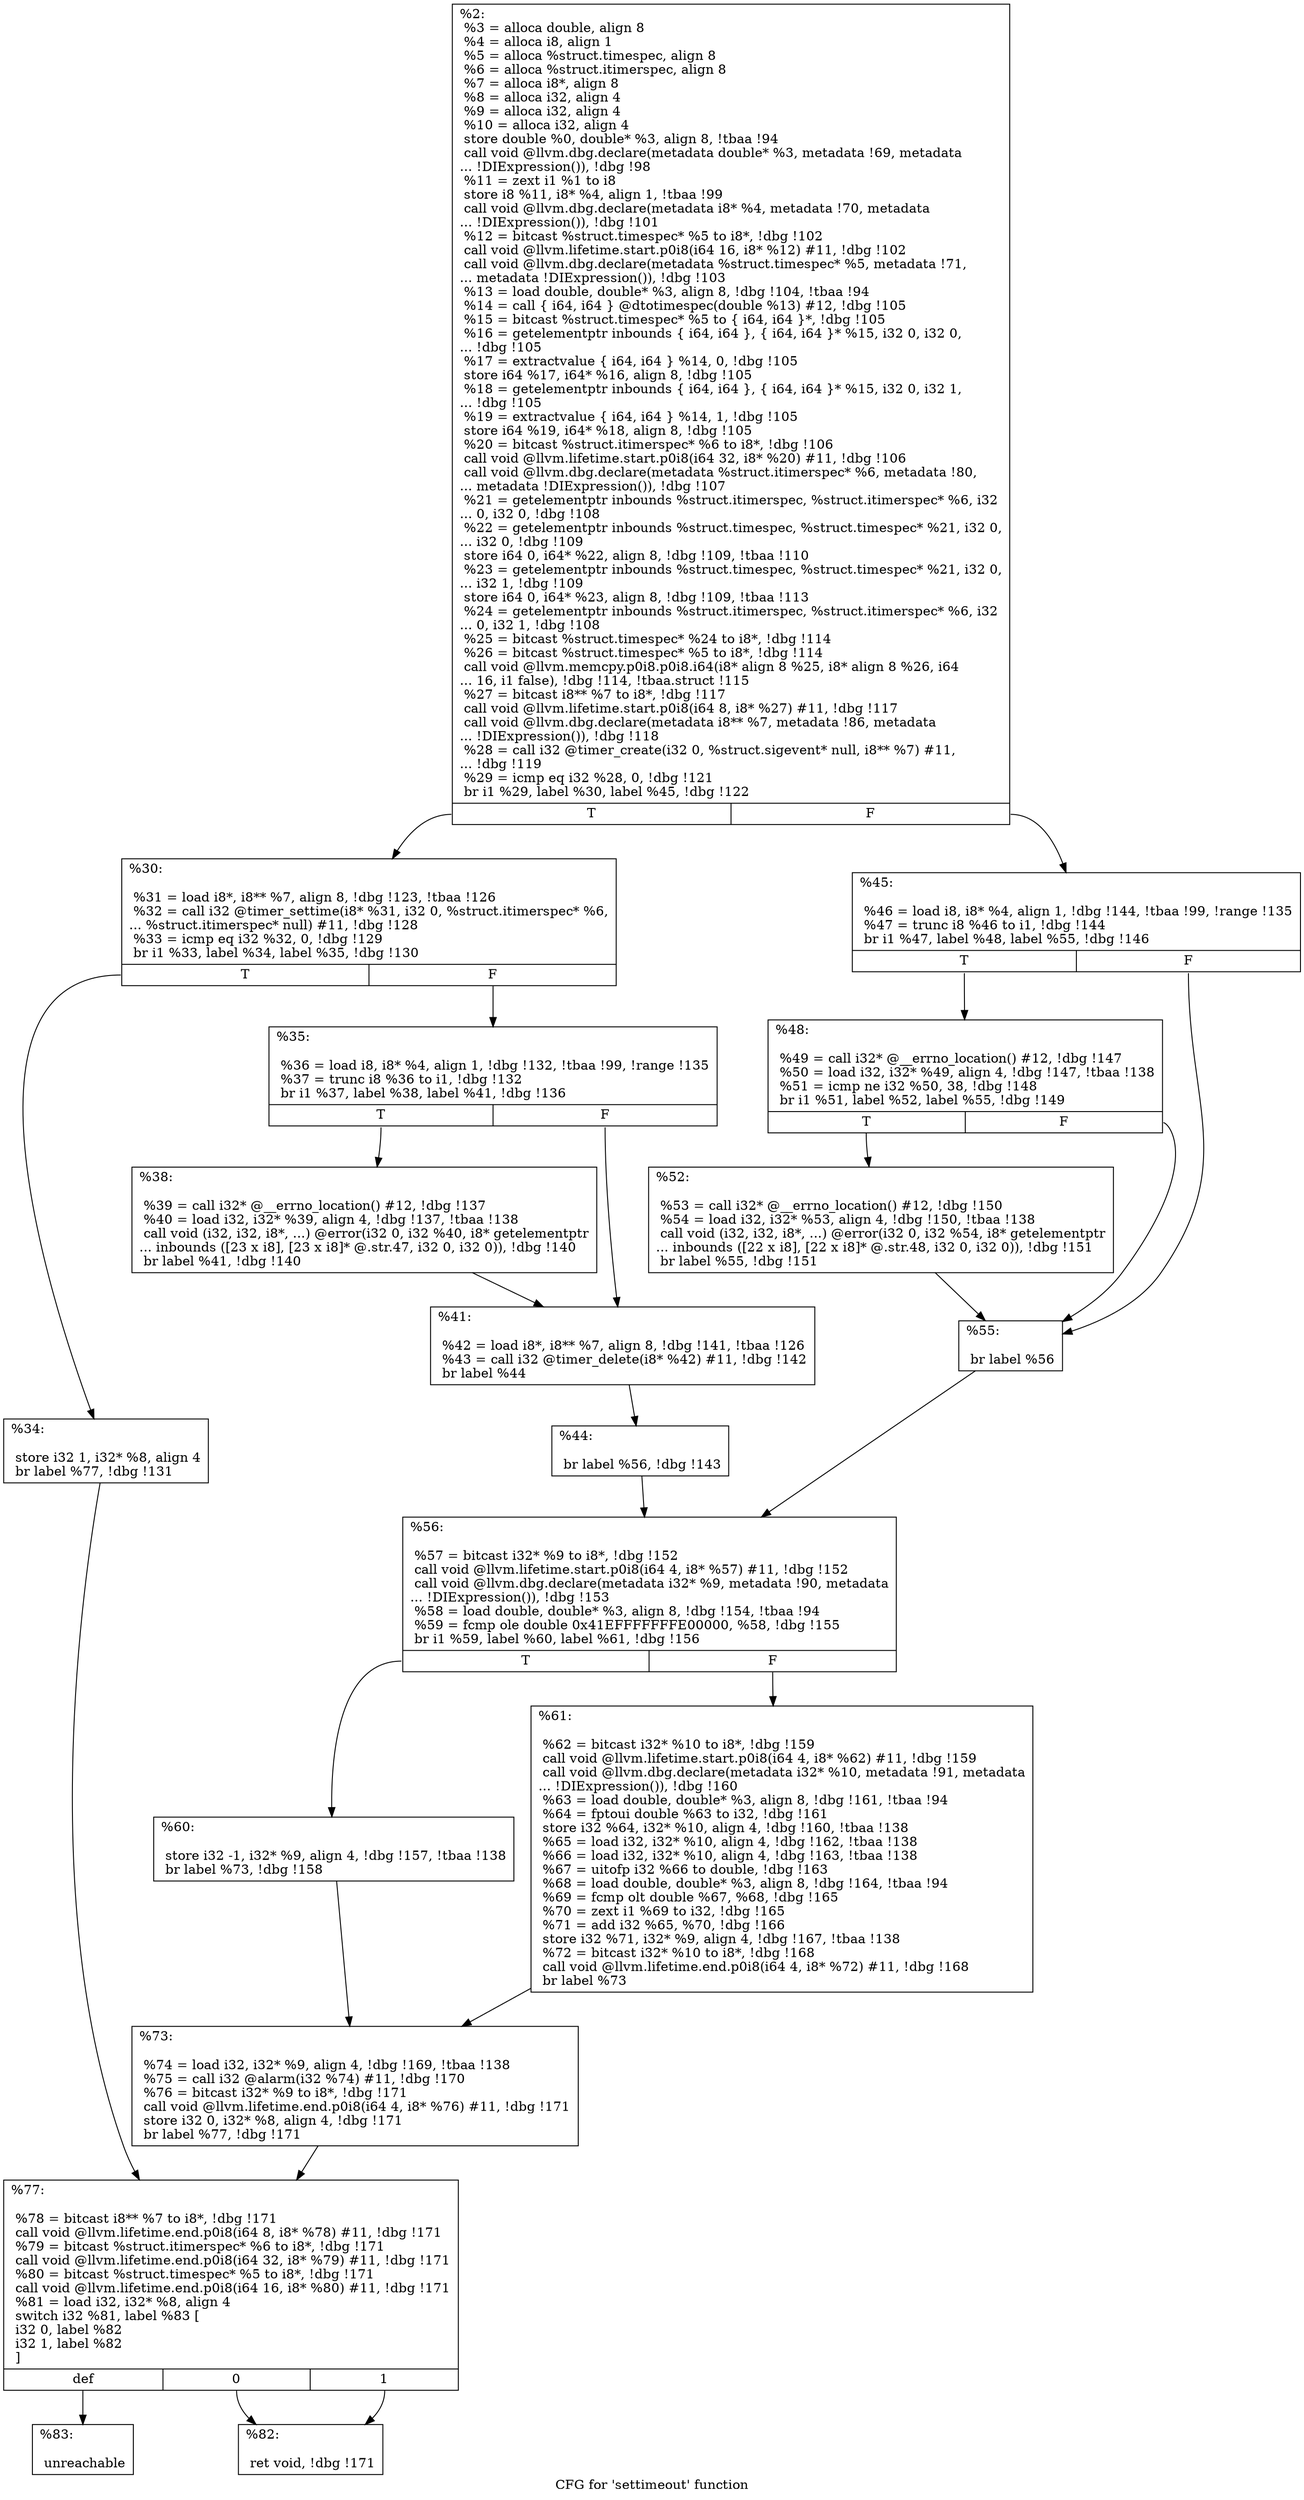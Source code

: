 digraph "CFG for 'settimeout' function" {
	label="CFG for 'settimeout' function";

	Node0x2588bd0 [shape=record,label="{%2:\l  %3 = alloca double, align 8\l  %4 = alloca i8, align 1\l  %5 = alloca %struct.timespec, align 8\l  %6 = alloca %struct.itimerspec, align 8\l  %7 = alloca i8*, align 8\l  %8 = alloca i32, align 4\l  %9 = alloca i32, align 4\l  %10 = alloca i32, align 4\l  store double %0, double* %3, align 8, !tbaa !94\l  call void @llvm.dbg.declare(metadata double* %3, metadata !69, metadata\l... !DIExpression()), !dbg !98\l  %11 = zext i1 %1 to i8\l  store i8 %11, i8* %4, align 1, !tbaa !99\l  call void @llvm.dbg.declare(metadata i8* %4, metadata !70, metadata\l... !DIExpression()), !dbg !101\l  %12 = bitcast %struct.timespec* %5 to i8*, !dbg !102\l  call void @llvm.lifetime.start.p0i8(i64 16, i8* %12) #11, !dbg !102\l  call void @llvm.dbg.declare(metadata %struct.timespec* %5, metadata !71,\l... metadata !DIExpression()), !dbg !103\l  %13 = load double, double* %3, align 8, !dbg !104, !tbaa !94\l  %14 = call \{ i64, i64 \} @dtotimespec(double %13) #12, !dbg !105\l  %15 = bitcast %struct.timespec* %5 to \{ i64, i64 \}*, !dbg !105\l  %16 = getelementptr inbounds \{ i64, i64 \}, \{ i64, i64 \}* %15, i32 0, i32 0,\l... !dbg !105\l  %17 = extractvalue \{ i64, i64 \} %14, 0, !dbg !105\l  store i64 %17, i64* %16, align 8, !dbg !105\l  %18 = getelementptr inbounds \{ i64, i64 \}, \{ i64, i64 \}* %15, i32 0, i32 1,\l... !dbg !105\l  %19 = extractvalue \{ i64, i64 \} %14, 1, !dbg !105\l  store i64 %19, i64* %18, align 8, !dbg !105\l  %20 = bitcast %struct.itimerspec* %6 to i8*, !dbg !106\l  call void @llvm.lifetime.start.p0i8(i64 32, i8* %20) #11, !dbg !106\l  call void @llvm.dbg.declare(metadata %struct.itimerspec* %6, metadata !80,\l... metadata !DIExpression()), !dbg !107\l  %21 = getelementptr inbounds %struct.itimerspec, %struct.itimerspec* %6, i32\l... 0, i32 0, !dbg !108\l  %22 = getelementptr inbounds %struct.timespec, %struct.timespec* %21, i32 0,\l... i32 0, !dbg !109\l  store i64 0, i64* %22, align 8, !dbg !109, !tbaa !110\l  %23 = getelementptr inbounds %struct.timespec, %struct.timespec* %21, i32 0,\l... i32 1, !dbg !109\l  store i64 0, i64* %23, align 8, !dbg !109, !tbaa !113\l  %24 = getelementptr inbounds %struct.itimerspec, %struct.itimerspec* %6, i32\l... 0, i32 1, !dbg !108\l  %25 = bitcast %struct.timespec* %24 to i8*, !dbg !114\l  %26 = bitcast %struct.timespec* %5 to i8*, !dbg !114\l  call void @llvm.memcpy.p0i8.p0i8.i64(i8* align 8 %25, i8* align 8 %26, i64\l... 16, i1 false), !dbg !114, !tbaa.struct !115\l  %27 = bitcast i8** %7 to i8*, !dbg !117\l  call void @llvm.lifetime.start.p0i8(i64 8, i8* %27) #11, !dbg !117\l  call void @llvm.dbg.declare(metadata i8** %7, metadata !86, metadata\l... !DIExpression()), !dbg !118\l  %28 = call i32 @timer_create(i32 0, %struct.sigevent* null, i8** %7) #11,\l... !dbg !119\l  %29 = icmp eq i32 %28, 0, !dbg !121\l  br i1 %29, label %30, label %45, !dbg !122\l|{<s0>T|<s1>F}}"];
	Node0x2588bd0:s0 -> Node0x258a550;
	Node0x2588bd0:s1 -> Node0x258a730;
	Node0x258a550 [shape=record,label="{%30:\l\l  %31 = load i8*, i8** %7, align 8, !dbg !123, !tbaa !126\l  %32 = call i32 @timer_settime(i8* %31, i32 0, %struct.itimerspec* %6,\l... %struct.itimerspec* null) #11, !dbg !128\l  %33 = icmp eq i32 %32, 0, !dbg !129\l  br i1 %33, label %34, label %35, !dbg !130\l|{<s0>T|<s1>F}}"];
	Node0x258a550:s0 -> Node0x258a5a0;
	Node0x258a550:s1 -> Node0x258a5f0;
	Node0x258a5a0 [shape=record,label="{%34:\l\l  store i32 1, i32* %8, align 4\l  br label %77, !dbg !131\l}"];
	Node0x258a5a0 -> Node0x258a9b0;
	Node0x258a5f0 [shape=record,label="{%35:\l\l  %36 = load i8, i8* %4, align 1, !dbg !132, !tbaa !99, !range !135\l  %37 = trunc i8 %36 to i1, !dbg !132\l  br i1 %37, label %38, label %41, !dbg !136\l|{<s0>T|<s1>F}}"];
	Node0x258a5f0:s0 -> Node0x258a640;
	Node0x258a5f0:s1 -> Node0x258a690;
	Node0x258a640 [shape=record,label="{%38:\l\l  %39 = call i32* @__errno_location() #12, !dbg !137\l  %40 = load i32, i32* %39, align 4, !dbg !137, !tbaa !138\l  call void (i32, i32, i8*, ...) @error(i32 0, i32 %40, i8* getelementptr\l... inbounds ([23 x i8], [23 x i8]* @.str.47, i32 0, i32 0)), !dbg !140\l  br label %41, !dbg !140\l}"];
	Node0x258a640 -> Node0x258a690;
	Node0x258a690 [shape=record,label="{%41:\l\l  %42 = load i8*, i8** %7, align 8, !dbg !141, !tbaa !126\l  %43 = call i32 @timer_delete(i8* %42) #11, !dbg !142\l  br label %44\l}"];
	Node0x258a690 -> Node0x258a6e0;
	Node0x258a6e0 [shape=record,label="{%44:\l\l  br label %56, !dbg !143\l}"];
	Node0x258a6e0 -> Node0x258a870;
	Node0x258a730 [shape=record,label="{%45:\l\l  %46 = load i8, i8* %4, align 1, !dbg !144, !tbaa !99, !range !135\l  %47 = trunc i8 %46 to i1, !dbg !144\l  br i1 %47, label %48, label %55, !dbg !146\l|{<s0>T|<s1>F}}"];
	Node0x258a730:s0 -> Node0x258a780;
	Node0x258a730:s1 -> Node0x258a820;
	Node0x258a780 [shape=record,label="{%48:\l\l  %49 = call i32* @__errno_location() #12, !dbg !147\l  %50 = load i32, i32* %49, align 4, !dbg !147, !tbaa !138\l  %51 = icmp ne i32 %50, 38, !dbg !148\l  br i1 %51, label %52, label %55, !dbg !149\l|{<s0>T|<s1>F}}"];
	Node0x258a780:s0 -> Node0x258a7d0;
	Node0x258a780:s1 -> Node0x258a820;
	Node0x258a7d0 [shape=record,label="{%52:\l\l  %53 = call i32* @__errno_location() #12, !dbg !150\l  %54 = load i32, i32* %53, align 4, !dbg !150, !tbaa !138\l  call void (i32, i32, i8*, ...) @error(i32 0, i32 %54, i8* getelementptr\l... inbounds ([22 x i8], [22 x i8]* @.str.48, i32 0, i32 0)), !dbg !151\l  br label %55, !dbg !151\l}"];
	Node0x258a7d0 -> Node0x258a820;
	Node0x258a820 [shape=record,label="{%55:\l\l  br label %56\l}"];
	Node0x258a820 -> Node0x258a870;
	Node0x258a870 [shape=record,label="{%56:\l\l  %57 = bitcast i32* %9 to i8*, !dbg !152\l  call void @llvm.lifetime.start.p0i8(i64 4, i8* %57) #11, !dbg !152\l  call void @llvm.dbg.declare(metadata i32* %9, metadata !90, metadata\l... !DIExpression()), !dbg !153\l  %58 = load double, double* %3, align 8, !dbg !154, !tbaa !94\l  %59 = fcmp ole double 0x41EFFFFFFFE00000, %58, !dbg !155\l  br i1 %59, label %60, label %61, !dbg !156\l|{<s0>T|<s1>F}}"];
	Node0x258a870:s0 -> Node0x258a8c0;
	Node0x258a870:s1 -> Node0x258a910;
	Node0x258a8c0 [shape=record,label="{%60:\l\l  store i32 -1, i32* %9, align 4, !dbg !157, !tbaa !138\l  br label %73, !dbg !158\l}"];
	Node0x258a8c0 -> Node0x258a960;
	Node0x258a910 [shape=record,label="{%61:\l\l  %62 = bitcast i32* %10 to i8*, !dbg !159\l  call void @llvm.lifetime.start.p0i8(i64 4, i8* %62) #11, !dbg !159\l  call void @llvm.dbg.declare(metadata i32* %10, metadata !91, metadata\l... !DIExpression()), !dbg !160\l  %63 = load double, double* %3, align 8, !dbg !161, !tbaa !94\l  %64 = fptoui double %63 to i32, !dbg !161\l  store i32 %64, i32* %10, align 4, !dbg !160, !tbaa !138\l  %65 = load i32, i32* %10, align 4, !dbg !162, !tbaa !138\l  %66 = load i32, i32* %10, align 4, !dbg !163, !tbaa !138\l  %67 = uitofp i32 %66 to double, !dbg !163\l  %68 = load double, double* %3, align 8, !dbg !164, !tbaa !94\l  %69 = fcmp olt double %67, %68, !dbg !165\l  %70 = zext i1 %69 to i32, !dbg !165\l  %71 = add i32 %65, %70, !dbg !166\l  store i32 %71, i32* %9, align 4, !dbg !167, !tbaa !138\l  %72 = bitcast i32* %10 to i8*, !dbg !168\l  call void @llvm.lifetime.end.p0i8(i64 4, i8* %72) #11, !dbg !168\l  br label %73\l}"];
	Node0x258a910 -> Node0x258a960;
	Node0x258a960 [shape=record,label="{%73:\l\l  %74 = load i32, i32* %9, align 4, !dbg !169, !tbaa !138\l  %75 = call i32 @alarm(i32 %74) #11, !dbg !170\l  %76 = bitcast i32* %9 to i8*, !dbg !171\l  call void @llvm.lifetime.end.p0i8(i64 4, i8* %76) #11, !dbg !171\l  store i32 0, i32* %8, align 4, !dbg !171\l  br label %77, !dbg !171\l}"];
	Node0x258a960 -> Node0x258a9b0;
	Node0x258a9b0 [shape=record,label="{%77:\l\l  %78 = bitcast i8** %7 to i8*, !dbg !171\l  call void @llvm.lifetime.end.p0i8(i64 8, i8* %78) #11, !dbg !171\l  %79 = bitcast %struct.itimerspec* %6 to i8*, !dbg !171\l  call void @llvm.lifetime.end.p0i8(i64 32, i8* %79) #11, !dbg !171\l  %80 = bitcast %struct.timespec* %5 to i8*, !dbg !171\l  call void @llvm.lifetime.end.p0i8(i64 16, i8* %80) #11, !dbg !171\l  %81 = load i32, i32* %8, align 4\l  switch i32 %81, label %83 [\l    i32 0, label %82\l    i32 1, label %82\l  ]\l|{<s0>def|<s1>0|<s2>1}}"];
	Node0x258a9b0:s0 -> Node0x258aa50;
	Node0x258a9b0:s1 -> Node0x258aa00;
	Node0x258a9b0:s2 -> Node0x258aa00;
	Node0x258aa00 [shape=record,label="{%82:\l\l  ret void, !dbg !171\l}"];
	Node0x258aa50 [shape=record,label="{%83:\l\l  unreachable\l}"];
}
